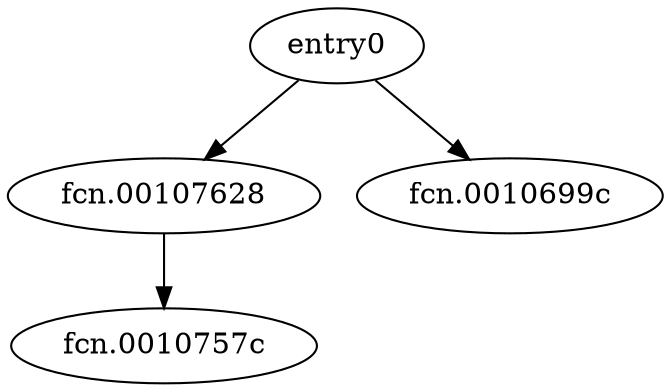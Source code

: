 digraph code {
  "0x001068f8" [label="entry0"];
  "0x001068f8" -> "0x00107628";
  "0x00107628" [label="fcn.00107628"];
  "0x001068f8" -> "0x0010699c";
  "0x0010699c" [label="fcn.0010699c"];
  "0x00107628" [label="fcn.00107628"];
  "0x00107628" -> "0x0010757c";
  "0x0010757c" [label="fcn.0010757c"];
}